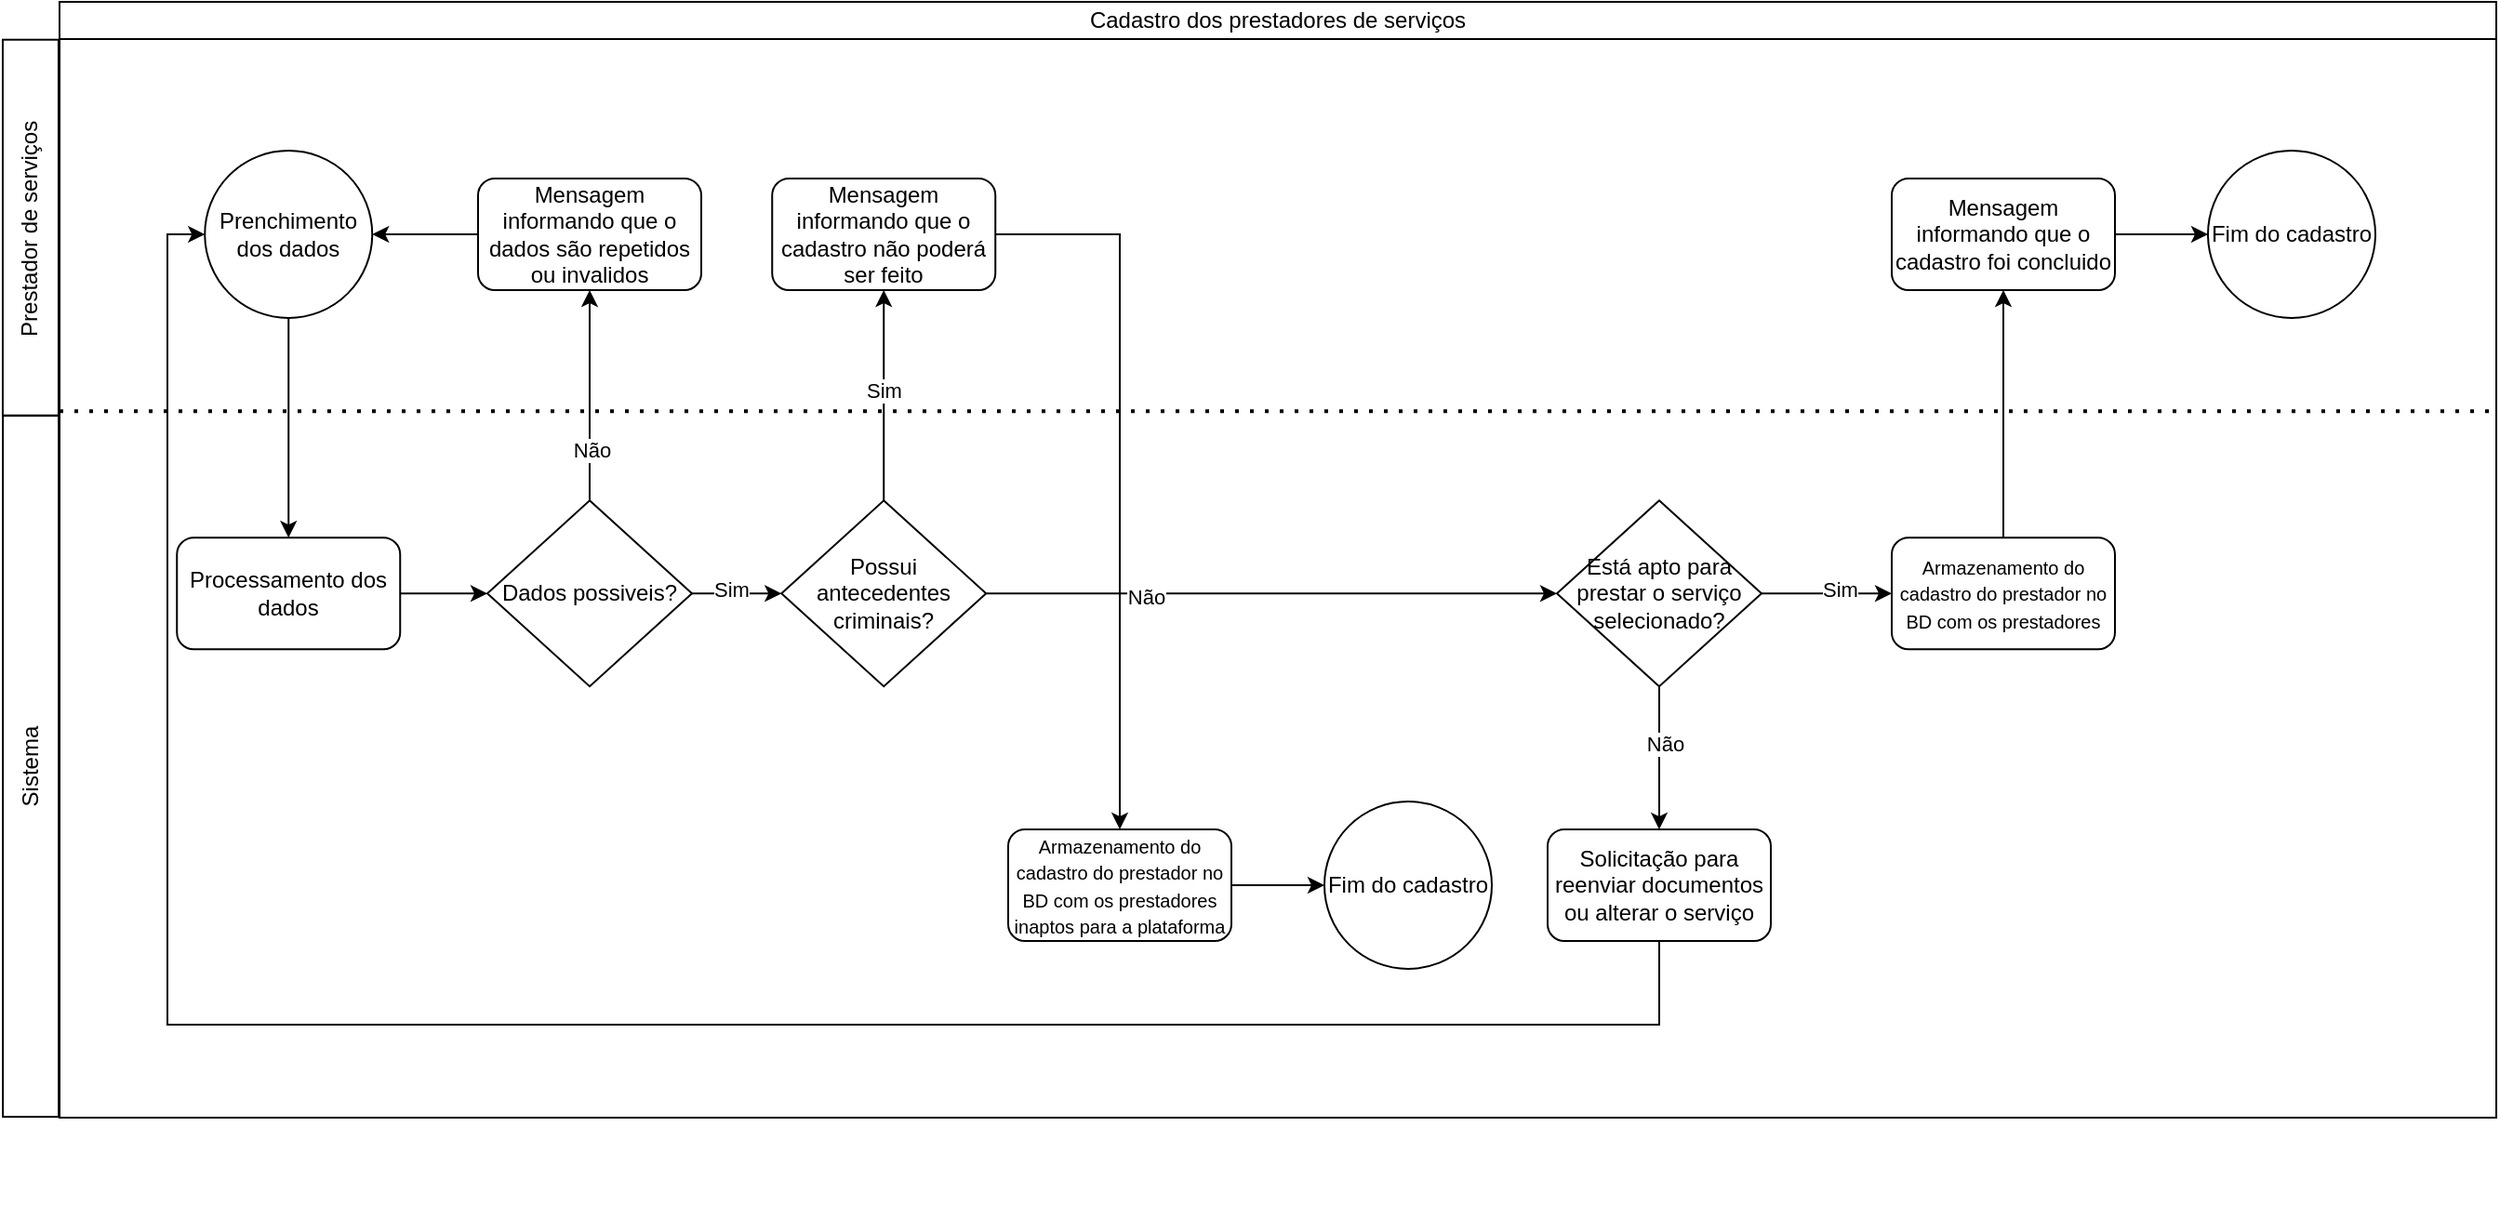 <mxfile version="26.0.12">
  <diagram name="Página-1" id="Ogjw7mfiGQgQhLG7W4vd">
    <mxGraphModel dx="1434" dy="738" grid="1" gridSize="10" guides="1" tooltips="1" connect="1" arrows="1" fold="1" page="1" pageScale="1" pageWidth="827" pageHeight="1169" math="0" shadow="0">
      <root>
        <mxCell id="0" />
        <mxCell id="1" parent="0" />
        <mxCell id="NIhlScBV0QvWfO8qGJx1-2" value="Cadastro dos prestadores de serviços" style="rounded=0;whiteSpace=wrap;html=1;fillColor=none;" parent="1" vertex="1">
          <mxGeometry x="110" y="60" width="1310" height="20" as="geometry" />
        </mxCell>
        <mxCell id="NIhlScBV0QvWfO8qGJx1-3" value="" style="rounded=0;whiteSpace=wrap;html=1;fillColor=none;" parent="1" vertex="1">
          <mxGeometry x="110" y="80" width="1310" height="580" as="geometry" />
        </mxCell>
        <mxCell id="NIhlScBV0QvWfO8qGJx1-1" value="Prenchimento dos dados" style="ellipse;whiteSpace=wrap;html=1;aspect=fixed;fillColor=none;" parent="1" vertex="1">
          <mxGeometry x="188.12" y="140" width="90" height="90" as="geometry" />
        </mxCell>
        <mxCell id="NIhlScBV0QvWfO8qGJx1-5" value="Prestador de serviços" style="rounded=0;whiteSpace=wrap;html=1;fillColor=none;rotation=-90;" parent="1" vertex="1">
          <mxGeometry x="-6.64" y="166.47" width="202.24" height="30" as="geometry" />
        </mxCell>
        <mxCell id="NIhlScBV0QvWfO8qGJx1-7" value="Sistema" style="rounded=0;whiteSpace=wrap;html=1;fillColor=none;rotation=-90;" parent="1" vertex="1">
          <mxGeometry x="-94.03" y="455.96" width="377.19" height="30" as="geometry" />
        </mxCell>
        <mxCell id="NIhlScBV0QvWfO8qGJx1-8" style="edgeStyle=orthogonalEdgeStyle;rounded=0;orthogonalLoop=1;jettySize=auto;html=1;exitX=0.5;exitY=1;exitDx=0;exitDy=0;" parent="1" edge="1">
          <mxGeometry relative="1" as="geometry">
            <mxPoint x="660.94" y="705" as="sourcePoint" />
            <mxPoint x="660.88" y="705" as="targetPoint" />
          </mxGeometry>
        </mxCell>
        <mxCell id="nr26BdV9hgZfrnJmL7EP-5" value="" style="edgeStyle=orthogonalEdgeStyle;rounded=0;orthogonalLoop=1;jettySize=auto;html=1;" edge="1" parent="1" source="NIhlScBV0QvWfO8qGJx1-12" target="nr26BdV9hgZfrnJmL7EP-3">
          <mxGeometry relative="1" as="geometry" />
        </mxCell>
        <mxCell id="NIhlScBV0QvWfO8qGJx1-12" value="Processamento dos dados" style="rounded=1;whiteSpace=wrap;html=1;fillColor=none;" parent="1" vertex="1">
          <mxGeometry x="173.12" y="348.12" width="120" height="60" as="geometry" />
        </mxCell>
        <mxCell id="NIhlScBV0QvWfO8qGJx1-23" value="" style="edgeStyle=orthogonalEdgeStyle;rounded=0;orthogonalLoop=1;jettySize=auto;html=1;" parent="1" source="NIhlScBV0QvWfO8qGJx1-16" target="NIhlScBV0QvWfO8qGJx1-21" edge="1">
          <mxGeometry relative="1" as="geometry" />
        </mxCell>
        <mxCell id="NIhlScBV0QvWfO8qGJx1-24" value="Sim" style="edgeLabel;html=1;align=center;verticalAlign=middle;resizable=0;points=[];" parent="NIhlScBV0QvWfO8qGJx1-23" vertex="1" connectable="0">
          <mxGeometry x="0.044" relative="1" as="geometry">
            <mxPoint as="offset" />
          </mxGeometry>
        </mxCell>
        <mxCell id="NIhlScBV0QvWfO8qGJx1-31" value="" style="edgeStyle=orthogonalEdgeStyle;rounded=0;orthogonalLoop=1;jettySize=auto;html=1;" parent="1" source="NIhlScBV0QvWfO8qGJx1-16" target="NIhlScBV0QvWfO8qGJx1-30" edge="1">
          <mxGeometry relative="1" as="geometry" />
        </mxCell>
        <mxCell id="NIhlScBV0QvWfO8qGJx1-32" value="Não" style="edgeLabel;html=1;align=center;verticalAlign=middle;resizable=0;points=[];" parent="NIhlScBV0QvWfO8qGJx1-31" vertex="1" connectable="0">
          <mxGeometry x="-0.441" y="-2" relative="1" as="geometry">
            <mxPoint as="offset" />
          </mxGeometry>
        </mxCell>
        <mxCell id="NIhlScBV0QvWfO8qGJx1-16" value="Possui antecedentes criminais?" style="rhombus;whiteSpace=wrap;html=1;fillColor=none;" parent="1" vertex="1">
          <mxGeometry x="498.12" y="328.12" width="110" height="100" as="geometry" />
        </mxCell>
        <mxCell id="NIhlScBV0QvWfO8qGJx1-25" value="" style="edgeStyle=orthogonalEdgeStyle;rounded=0;orthogonalLoop=1;jettySize=auto;html=1;" parent="1" source="NIhlScBV0QvWfO8qGJx1-21" target="NIhlScBV0QvWfO8qGJx1-22" edge="1">
          <mxGeometry relative="1" as="geometry" />
        </mxCell>
        <mxCell id="NIhlScBV0QvWfO8qGJx1-21" value="Mensagem informando que o cadastro não poderá ser feito" style="rounded=1;whiteSpace=wrap;html=1;fillColor=none;" parent="1" vertex="1">
          <mxGeometry x="493.12" y="155" width="120" height="60" as="geometry" />
        </mxCell>
        <mxCell id="NIhlScBV0QvWfO8qGJx1-27" value="" style="edgeStyle=orthogonalEdgeStyle;rounded=0;orthogonalLoop=1;jettySize=auto;html=1;" parent="1" source="NIhlScBV0QvWfO8qGJx1-22" target="NIhlScBV0QvWfO8qGJx1-26" edge="1">
          <mxGeometry relative="1" as="geometry" />
        </mxCell>
        <mxCell id="NIhlScBV0QvWfO8qGJx1-22" value="&lt;font style=&quot;font-size: 10px;&quot;&gt;Armazenamento do cadastro do prestador no BD com os prestadores inaptos para a plataforma&lt;/font&gt;" style="rounded=1;whiteSpace=wrap;html=1;fillColor=none;" parent="1" vertex="1">
          <mxGeometry x="620" y="505" width="120" height="60" as="geometry" />
        </mxCell>
        <mxCell id="NIhlScBV0QvWfO8qGJx1-26" value="Fim do cadastro" style="ellipse;whiteSpace=wrap;html=1;aspect=fixed;fillColor=none;" parent="1" vertex="1">
          <mxGeometry x="790" y="490" width="90" height="90" as="geometry" />
        </mxCell>
        <mxCell id="NIhlScBV0QvWfO8qGJx1-34" value="" style="edgeStyle=orthogonalEdgeStyle;rounded=0;orthogonalLoop=1;jettySize=auto;html=1;" parent="1" source="NIhlScBV0QvWfO8qGJx1-30" target="NIhlScBV0QvWfO8qGJx1-33" edge="1">
          <mxGeometry relative="1" as="geometry" />
        </mxCell>
        <mxCell id="NIhlScBV0QvWfO8qGJx1-36" value="Não" style="edgeLabel;html=1;align=center;verticalAlign=middle;resizable=0;points=[];" parent="NIhlScBV0QvWfO8qGJx1-34" vertex="1" connectable="0">
          <mxGeometry x="-0.192" y="3" relative="1" as="geometry">
            <mxPoint as="offset" />
          </mxGeometry>
        </mxCell>
        <mxCell id="NIhlScBV0QvWfO8qGJx1-39" value="" style="edgeStyle=orthogonalEdgeStyle;rounded=0;orthogonalLoop=1;jettySize=auto;html=1;" parent="1" source="NIhlScBV0QvWfO8qGJx1-30" edge="1">
          <mxGeometry relative="1" as="geometry">
            <mxPoint x="1095" y="378.12" as="targetPoint" />
          </mxGeometry>
        </mxCell>
        <mxCell id="NIhlScBV0QvWfO8qGJx1-44" value="Sim" style="edgeLabel;html=1;align=center;verticalAlign=middle;resizable=0;points=[];" parent="NIhlScBV0QvWfO8qGJx1-39" vertex="1" connectable="0">
          <mxGeometry x="0.207" y="3" relative="1" as="geometry">
            <mxPoint as="offset" />
          </mxGeometry>
        </mxCell>
        <mxCell id="NIhlScBV0QvWfO8qGJx1-30" value="Está apto para prestar o serviço selecionado?" style="rhombus;whiteSpace=wrap;html=1;fillColor=none;" parent="1" vertex="1">
          <mxGeometry x="915" y="328.12" width="110" height="100" as="geometry" />
        </mxCell>
        <mxCell id="NIhlScBV0QvWfO8qGJx1-37" style="edgeStyle=orthogonalEdgeStyle;rounded=0;orthogonalLoop=1;jettySize=auto;html=1;exitX=0.5;exitY=1;exitDx=0;exitDy=0;entryX=0;entryY=0.5;entryDx=0;entryDy=0;" parent="1" source="NIhlScBV0QvWfO8qGJx1-33" target="NIhlScBV0QvWfO8qGJx1-1" edge="1">
          <mxGeometry relative="1" as="geometry">
            <Array as="points">
              <mxPoint x="970" y="610" />
              <mxPoint x="168" y="610" />
              <mxPoint x="168" y="185" />
            </Array>
          </mxGeometry>
        </mxCell>
        <mxCell id="NIhlScBV0QvWfO8qGJx1-33" value="Solicitação para reenviar documentos ou alterar o serviço" style="rounded=1;whiteSpace=wrap;html=1;fillColor=none;" parent="1" vertex="1">
          <mxGeometry x="910" y="505" width="120" height="60" as="geometry" />
        </mxCell>
        <mxCell id="NIhlScBV0QvWfO8qGJx1-46" value="" style="edgeStyle=orthogonalEdgeStyle;rounded=0;orthogonalLoop=1;jettySize=auto;html=1;" parent="1" source="NIhlScBV0QvWfO8qGJx1-40" target="NIhlScBV0QvWfO8qGJx1-45" edge="1">
          <mxGeometry relative="1" as="geometry" />
        </mxCell>
        <mxCell id="NIhlScBV0QvWfO8qGJx1-40" value="&lt;font style=&quot;font-size: 10px;&quot;&gt;Armazenamento do cadastro do prestador no BD com os prestadores&lt;/font&gt;" style="rounded=1;whiteSpace=wrap;html=1;fillColor=none;" parent="1" vertex="1">
          <mxGeometry x="1095" y="348.12" width="120" height="60" as="geometry" />
        </mxCell>
        <mxCell id="NIhlScBV0QvWfO8qGJx1-54" value="" style="edgeStyle=orthogonalEdgeStyle;rounded=0;orthogonalLoop=1;jettySize=auto;html=1;" parent="1" source="NIhlScBV0QvWfO8qGJx1-45" target="NIhlScBV0QvWfO8qGJx1-53" edge="1">
          <mxGeometry relative="1" as="geometry" />
        </mxCell>
        <mxCell id="NIhlScBV0QvWfO8qGJx1-45" value="Mensagem informando que o cadastro foi concluido" style="rounded=1;whiteSpace=wrap;html=1;fillColor=none;" parent="1" vertex="1">
          <mxGeometry x="1095" y="155" width="120" height="60" as="geometry" />
        </mxCell>
        <mxCell id="NIhlScBV0QvWfO8qGJx1-50" value="" style="endArrow=none;dashed=1;html=1;dashPattern=1 3;strokeWidth=2;rounded=0;exitX=0;exitY=0.345;exitDx=0;exitDy=0;entryX=0.999;entryY=0.345;entryDx=0;entryDy=0;entryPerimeter=0;exitPerimeter=0;" parent="1" source="NIhlScBV0QvWfO8qGJx1-3" target="NIhlScBV0QvWfO8qGJx1-3" edge="1">
          <mxGeometry width="50" height="50" relative="1" as="geometry">
            <mxPoint x="710" y="340" as="sourcePoint" />
            <mxPoint x="760" y="290" as="targetPoint" />
          </mxGeometry>
        </mxCell>
        <mxCell id="NIhlScBV0QvWfO8qGJx1-52" style="edgeStyle=orthogonalEdgeStyle;rounded=0;orthogonalLoop=1;jettySize=auto;html=1;exitX=0.5;exitY=1;exitDx=0;exitDy=0;entryX=0.5;entryY=0;entryDx=0;entryDy=0;" parent="1" source="NIhlScBV0QvWfO8qGJx1-1" target="NIhlScBV0QvWfO8qGJx1-12" edge="1">
          <mxGeometry relative="1" as="geometry" />
        </mxCell>
        <mxCell id="NIhlScBV0QvWfO8qGJx1-53" value="Fim do cadastro" style="ellipse;whiteSpace=wrap;html=1;aspect=fixed;fillColor=none;" parent="1" vertex="1">
          <mxGeometry x="1265" y="140.0" width="90" height="90" as="geometry" />
        </mxCell>
        <mxCell id="nr26BdV9hgZfrnJmL7EP-1" style="edgeStyle=orthogonalEdgeStyle;rounded=0;orthogonalLoop=1;jettySize=auto;html=1;exitX=0.5;exitY=0;exitDx=0;exitDy=0;entryX=0.5;entryY=1;entryDx=0;entryDy=0;" edge="1" parent="1" source="nr26BdV9hgZfrnJmL7EP-3" target="nr26BdV9hgZfrnJmL7EP-4">
          <mxGeometry relative="1" as="geometry" />
        </mxCell>
        <mxCell id="nr26BdV9hgZfrnJmL7EP-2" value="Não" style="edgeLabel;html=1;align=center;verticalAlign=middle;resizable=0;points=[];" vertex="1" connectable="0" parent="nr26BdV9hgZfrnJmL7EP-1">
          <mxGeometry x="-0.511" y="-1" relative="1" as="geometry">
            <mxPoint as="offset" />
          </mxGeometry>
        </mxCell>
        <mxCell id="nr26BdV9hgZfrnJmL7EP-6" value="" style="edgeStyle=orthogonalEdgeStyle;rounded=0;orthogonalLoop=1;jettySize=auto;html=1;" edge="1" parent="1" source="nr26BdV9hgZfrnJmL7EP-3" target="NIhlScBV0QvWfO8qGJx1-16">
          <mxGeometry relative="1" as="geometry" />
        </mxCell>
        <mxCell id="nr26BdV9hgZfrnJmL7EP-7" value="Sim" style="edgeLabel;html=1;align=center;verticalAlign=middle;resizable=0;points=[];" vertex="1" connectable="0" parent="nr26BdV9hgZfrnJmL7EP-6">
          <mxGeometry x="-0.139" y="2" relative="1" as="geometry">
            <mxPoint as="offset" />
          </mxGeometry>
        </mxCell>
        <mxCell id="nr26BdV9hgZfrnJmL7EP-3" value="Dados possiveis?" style="rhombus;whiteSpace=wrap;html=1;fillColor=none;" vertex="1" parent="1">
          <mxGeometry x="340" y="328.12" width="110" height="100" as="geometry" />
        </mxCell>
        <mxCell id="nr26BdV9hgZfrnJmL7EP-8" value="" style="edgeStyle=orthogonalEdgeStyle;rounded=0;orthogonalLoop=1;jettySize=auto;html=1;" edge="1" parent="1" source="nr26BdV9hgZfrnJmL7EP-4" target="NIhlScBV0QvWfO8qGJx1-1">
          <mxGeometry relative="1" as="geometry" />
        </mxCell>
        <mxCell id="nr26BdV9hgZfrnJmL7EP-4" value="Mensagem informando que o dados são repetidos ou invalidos" style="rounded=1;whiteSpace=wrap;html=1;fillColor=none;" vertex="1" parent="1">
          <mxGeometry x="335" y="155" width="120" height="60" as="geometry" />
        </mxCell>
      </root>
    </mxGraphModel>
  </diagram>
</mxfile>
